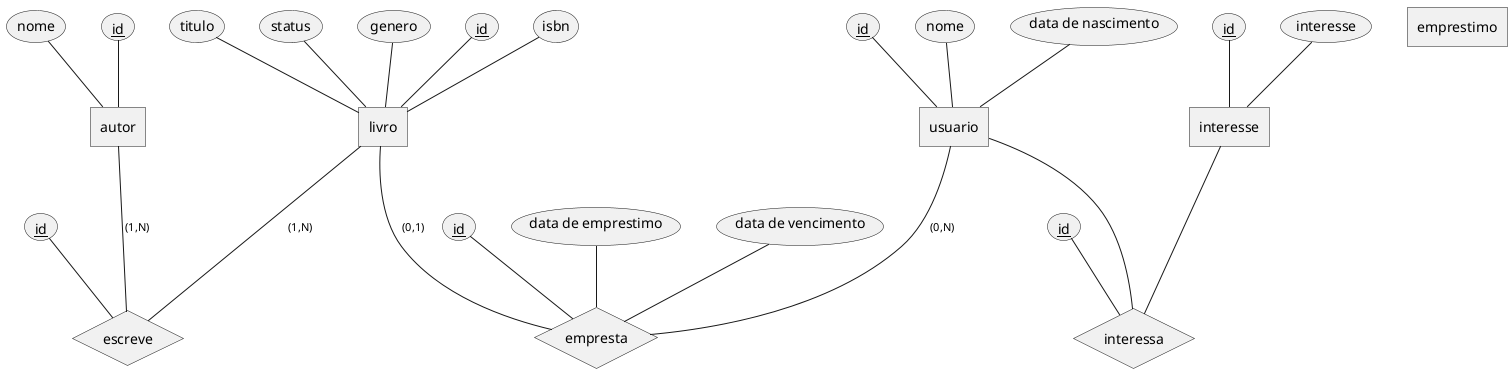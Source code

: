 @startchen bola

entity livro{
id <<key>>
isbn
titulo
status
genero
}

entity autor{
id <<key>>
nome
}

entity usuario{
id <<key>>
nome
data de nascimento
}

entity interesse{
id <<key>>
interesse
}

entity emprestimo{
}

relationship escreve{
id <<key>>
}

relationship interessa{
id <<key>>
}

relationship empresta{
id <<key>>
data de emprestimo
data de vencimento
}

livro -(1,N)- escreve
autor -(1,N)- escreve

usuario -- interessa
interesse -- interessa

livro -(0,1)- empresta
usuario -(0,N)- empresta
@endchen